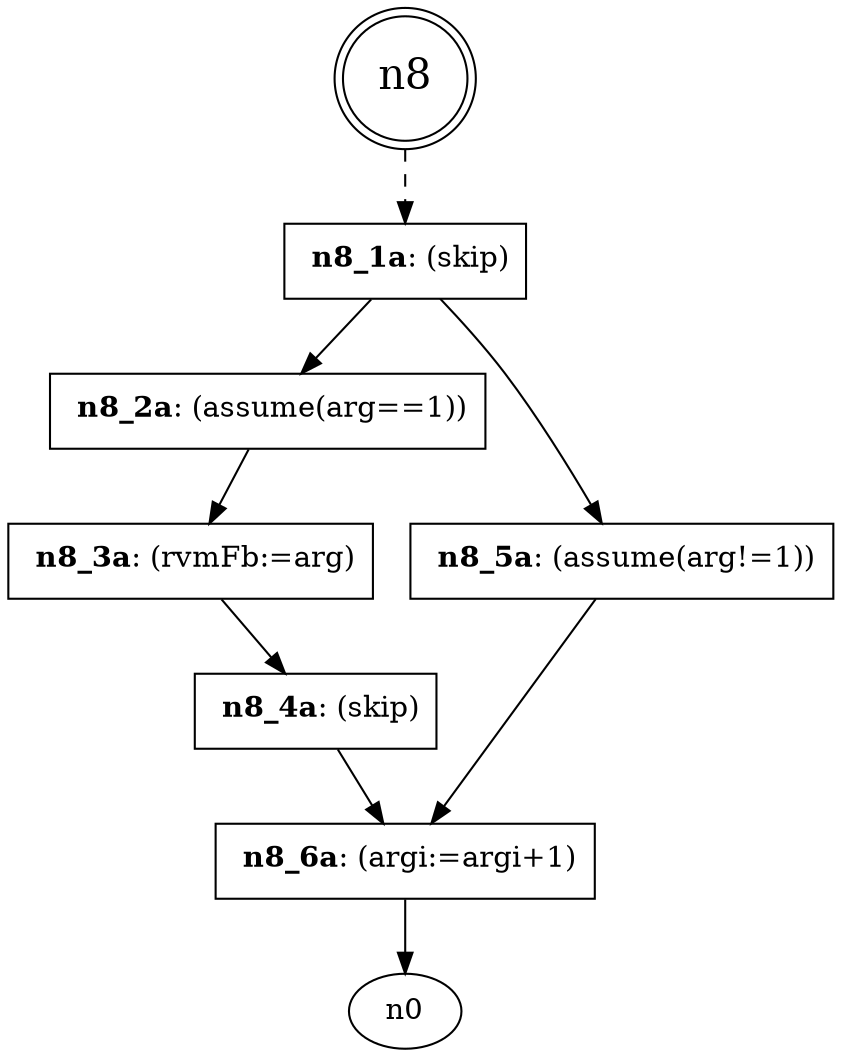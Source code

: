 digraph product {
n8 [fontsize=20, shape=doublecircle]
n8 -> n8_1a[style="dashed"];
n8_1a [label=< <B>n8_1a</B>: (skip)>, shape=box]
n8_1a -> n8_2a
n8_1a -> n8_5a
n8_2a [label=< <B>n8_2a</B>: (assume(arg==1))>, shape=box]
n8_2a -> n8_3a
n8_3a [label=< <B>n8_3a</B>: (rvmFb:=arg)>, shape=box]
n8_3a -> n8_4a
n8_4a [label=< <B>n8_4a</B>: (skip)>, shape=box]
n8_4a -> n8_6a
n8_5a [label=< <B>n8_5a</B>: (assume(arg!=1))>, shape=box]
n8_5a -> n8_6a
n8_6a [label=< <B>n8_6a</B>: (argi:=argi+1)>, shape=box]
n8_6a -> n0
}
